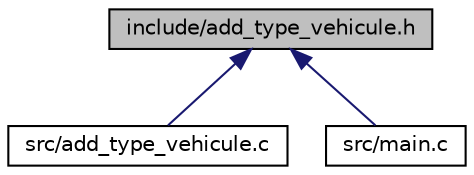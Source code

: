 digraph "include/add_type_vehicule.h"
{
 // LATEX_PDF_SIZE
  edge [fontname="Helvetica",fontsize="10",labelfontname="Helvetica",labelfontsize="10"];
  node [fontname="Helvetica",fontsize="10",shape=record];
  Node1 [label="include/add_type_vehicule.h",height=0.2,width=0.4,color="black", fillcolor="grey75", style="filled", fontcolor="black",tooltip="Prototypes des fonctions d'enregistrements."];
  Node1 -> Node2 [dir="back",color="midnightblue",fontsize="10",style="solid",fontname="Helvetica"];
  Node2 [label="src/add_type_vehicule.c",height=0.2,width=0.4,color="black", fillcolor="white", style="filled",URL="$add__type__vehicule_8c.html",tooltip=" "];
  Node1 -> Node3 [dir="back",color="midnightblue",fontsize="10",style="solid",fontname="Helvetica"];
  Node3 [label="src/main.c",height=0.2,width=0.4,color="black", fillcolor="white", style="filled",URL="$main_8c.html",tooltip="Le point d'entrée de l'application."];
}

